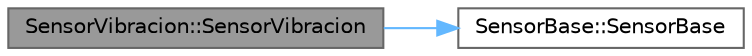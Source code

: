 digraph "SensorVibracion::SensorVibracion"
{
 // INTERACTIVE_SVG=YES
 // LATEX_PDF_SIZE
  bgcolor="transparent";
  edge [fontname=Helvetica,fontsize=10,labelfontname=Helvetica,labelfontsize=10];
  node [fontname=Helvetica,fontsize=10,shape=box,height=0.2,width=0.4];
  rankdir="LR";
  Node1 [id="Node000001",label="SensorVibracion::SensorVibracion",height=0.2,width=0.4,color="gray40", fillcolor="grey60", style="filled", fontcolor="black",tooltip="Constructor."];
  Node1 -> Node2 [id="edge1_Node000001_Node000002",color="steelblue1",style="solid",tooltip=" "];
  Node2 [id="Node000002",label="SensorBase::SensorBase",height=0.2,width=0.4,color="grey40", fillcolor="white", style="filled",URL="$classSensorBase.html#abb141b649d4b3ab753ee9be122e60d49",tooltip="Constructor parametrizado."];
}

